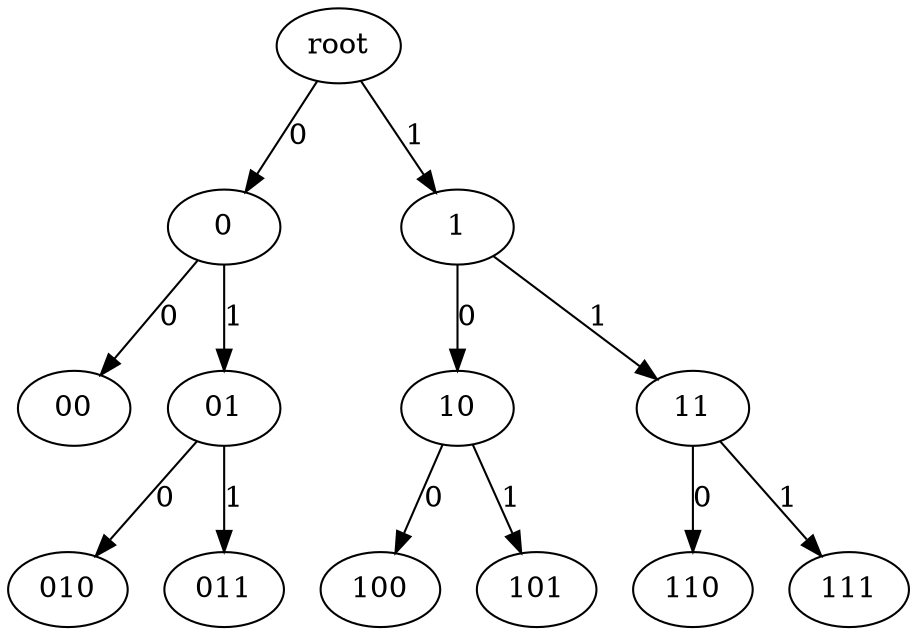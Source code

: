digraph G {
  root -> x0[label="0"];
  root -> x1[label="1"];
  x0 -> x2[label="0"];
  x0 -> x3[label="1"];
  x1 -> x4[label="0"];
  x1 -> x5[label="1"];
  x3 -> x6[label="0"];
  x3 -> x7[label="1"];
  x4 -> x8[label="0"];
  x4 -> x9[label="1"];
  x5 -> x10[label="0"];
  x5 -> x11[label="1"];

  x0[label="0"];
  x1[label="1"];
  x2[label="00"]
  x3[label="01"]
  x4[label="10"]
  x5[label="11"];
  x6[label="010"];
  x7[label="011"];
  x8[label="100"]
  x9[label="101"]
  x10[label="110"]
  x11[label="111"];
}
